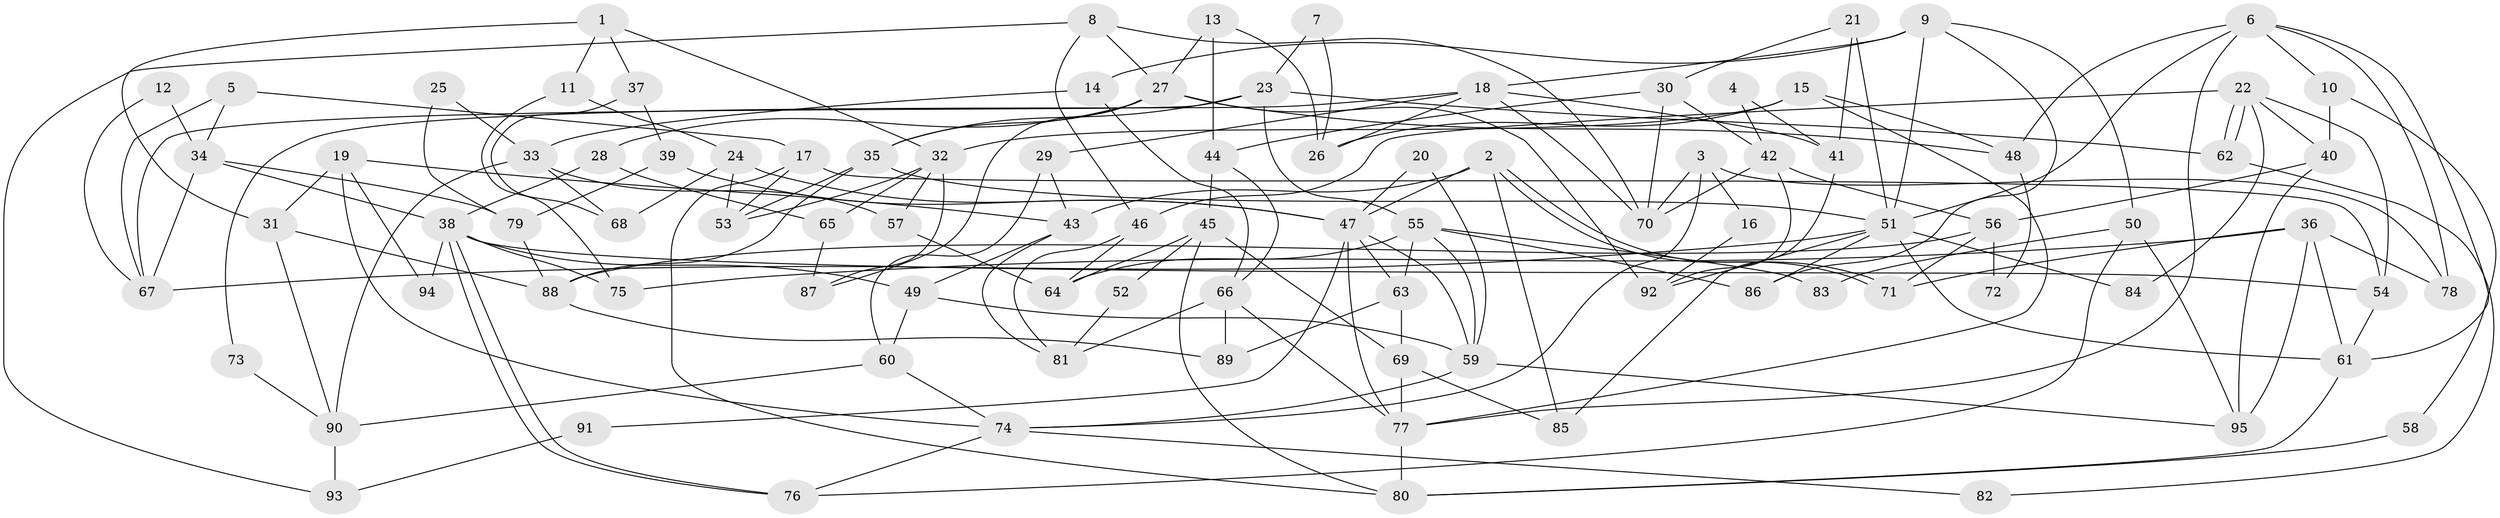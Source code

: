 // Generated by graph-tools (version 1.1) at 2025/36/03/09/25 02:36:13]
// undirected, 95 vertices, 190 edges
graph export_dot {
graph [start="1"]
  node [color=gray90,style=filled];
  1;
  2;
  3;
  4;
  5;
  6;
  7;
  8;
  9;
  10;
  11;
  12;
  13;
  14;
  15;
  16;
  17;
  18;
  19;
  20;
  21;
  22;
  23;
  24;
  25;
  26;
  27;
  28;
  29;
  30;
  31;
  32;
  33;
  34;
  35;
  36;
  37;
  38;
  39;
  40;
  41;
  42;
  43;
  44;
  45;
  46;
  47;
  48;
  49;
  50;
  51;
  52;
  53;
  54;
  55;
  56;
  57;
  58;
  59;
  60;
  61;
  62;
  63;
  64;
  65;
  66;
  67;
  68;
  69;
  70;
  71;
  72;
  73;
  74;
  75;
  76;
  77;
  78;
  79;
  80;
  81;
  82;
  83;
  84;
  85;
  86;
  87;
  88;
  89;
  90;
  91;
  92;
  93;
  94;
  95;
  1 -- 31;
  1 -- 32;
  1 -- 11;
  1 -- 37;
  2 -- 47;
  2 -- 71;
  2 -- 71;
  2 -- 43;
  2 -- 85;
  3 -- 74;
  3 -- 78;
  3 -- 16;
  3 -- 70;
  4 -- 42;
  4 -- 41;
  5 -- 17;
  5 -- 67;
  5 -- 34;
  6 -- 61;
  6 -- 51;
  6 -- 10;
  6 -- 48;
  6 -- 77;
  6 -- 78;
  7 -- 23;
  7 -- 26;
  8 -- 46;
  8 -- 27;
  8 -- 70;
  8 -- 93;
  9 -- 18;
  9 -- 50;
  9 -- 14;
  9 -- 51;
  9 -- 86;
  10 -- 40;
  10 -- 58;
  11 -- 75;
  11 -- 24;
  12 -- 34;
  12 -- 67;
  13 -- 44;
  13 -- 27;
  13 -- 26;
  14 -- 66;
  14 -- 33;
  15 -- 77;
  15 -- 32;
  15 -- 26;
  15 -- 48;
  16 -- 92;
  17 -- 53;
  17 -- 54;
  17 -- 80;
  18 -- 26;
  18 -- 70;
  18 -- 29;
  18 -- 41;
  18 -- 73;
  19 -- 74;
  19 -- 31;
  19 -- 43;
  19 -- 94;
  20 -- 47;
  20 -- 59;
  21 -- 41;
  21 -- 51;
  21 -- 30;
  22 -- 62;
  22 -- 62;
  22 -- 46;
  22 -- 40;
  22 -- 54;
  22 -- 84;
  23 -- 67;
  23 -- 55;
  23 -- 35;
  23 -- 62;
  24 -- 47;
  24 -- 53;
  24 -- 68;
  25 -- 79;
  25 -- 33;
  27 -- 48;
  27 -- 92;
  27 -- 28;
  27 -- 35;
  27 -- 87;
  28 -- 38;
  28 -- 65;
  29 -- 43;
  29 -- 60;
  30 -- 70;
  30 -- 42;
  30 -- 44;
  31 -- 88;
  31 -- 90;
  32 -- 53;
  32 -- 87;
  32 -- 57;
  32 -- 65;
  33 -- 57;
  33 -- 68;
  33 -- 90;
  34 -- 79;
  34 -- 38;
  34 -- 67;
  35 -- 51;
  35 -- 53;
  35 -- 88;
  36 -- 61;
  36 -- 71;
  36 -- 75;
  36 -- 78;
  36 -- 95;
  37 -- 68;
  37 -- 39;
  38 -- 76;
  38 -- 76;
  38 -- 49;
  38 -- 54;
  38 -- 75;
  38 -- 94;
  39 -- 47;
  39 -- 79;
  40 -- 95;
  40 -- 56;
  41 -- 85;
  42 -- 70;
  42 -- 56;
  42 -- 92;
  43 -- 49;
  43 -- 81;
  44 -- 66;
  44 -- 45;
  45 -- 80;
  45 -- 52;
  45 -- 64;
  45 -- 69;
  46 -- 81;
  46 -- 64;
  47 -- 59;
  47 -- 77;
  47 -- 63;
  47 -- 91;
  48 -- 72;
  49 -- 59;
  49 -- 60;
  50 -- 95;
  50 -- 76;
  50 -- 83;
  51 -- 61;
  51 -- 67;
  51 -- 84;
  51 -- 86;
  51 -- 92;
  52 -- 81;
  54 -- 61;
  55 -- 63;
  55 -- 86;
  55 -- 59;
  55 -- 64;
  55 -- 83;
  56 -- 71;
  56 -- 72;
  56 -- 88;
  57 -- 64;
  58 -- 80;
  59 -- 74;
  59 -- 95;
  60 -- 74;
  60 -- 90;
  61 -- 80;
  62 -- 82;
  63 -- 69;
  63 -- 89;
  65 -- 87;
  66 -- 77;
  66 -- 89;
  66 -- 81;
  69 -- 77;
  69 -- 85;
  73 -- 90;
  74 -- 76;
  74 -- 82;
  77 -- 80;
  79 -- 88;
  88 -- 89;
  90 -- 93;
  91 -- 93;
}
